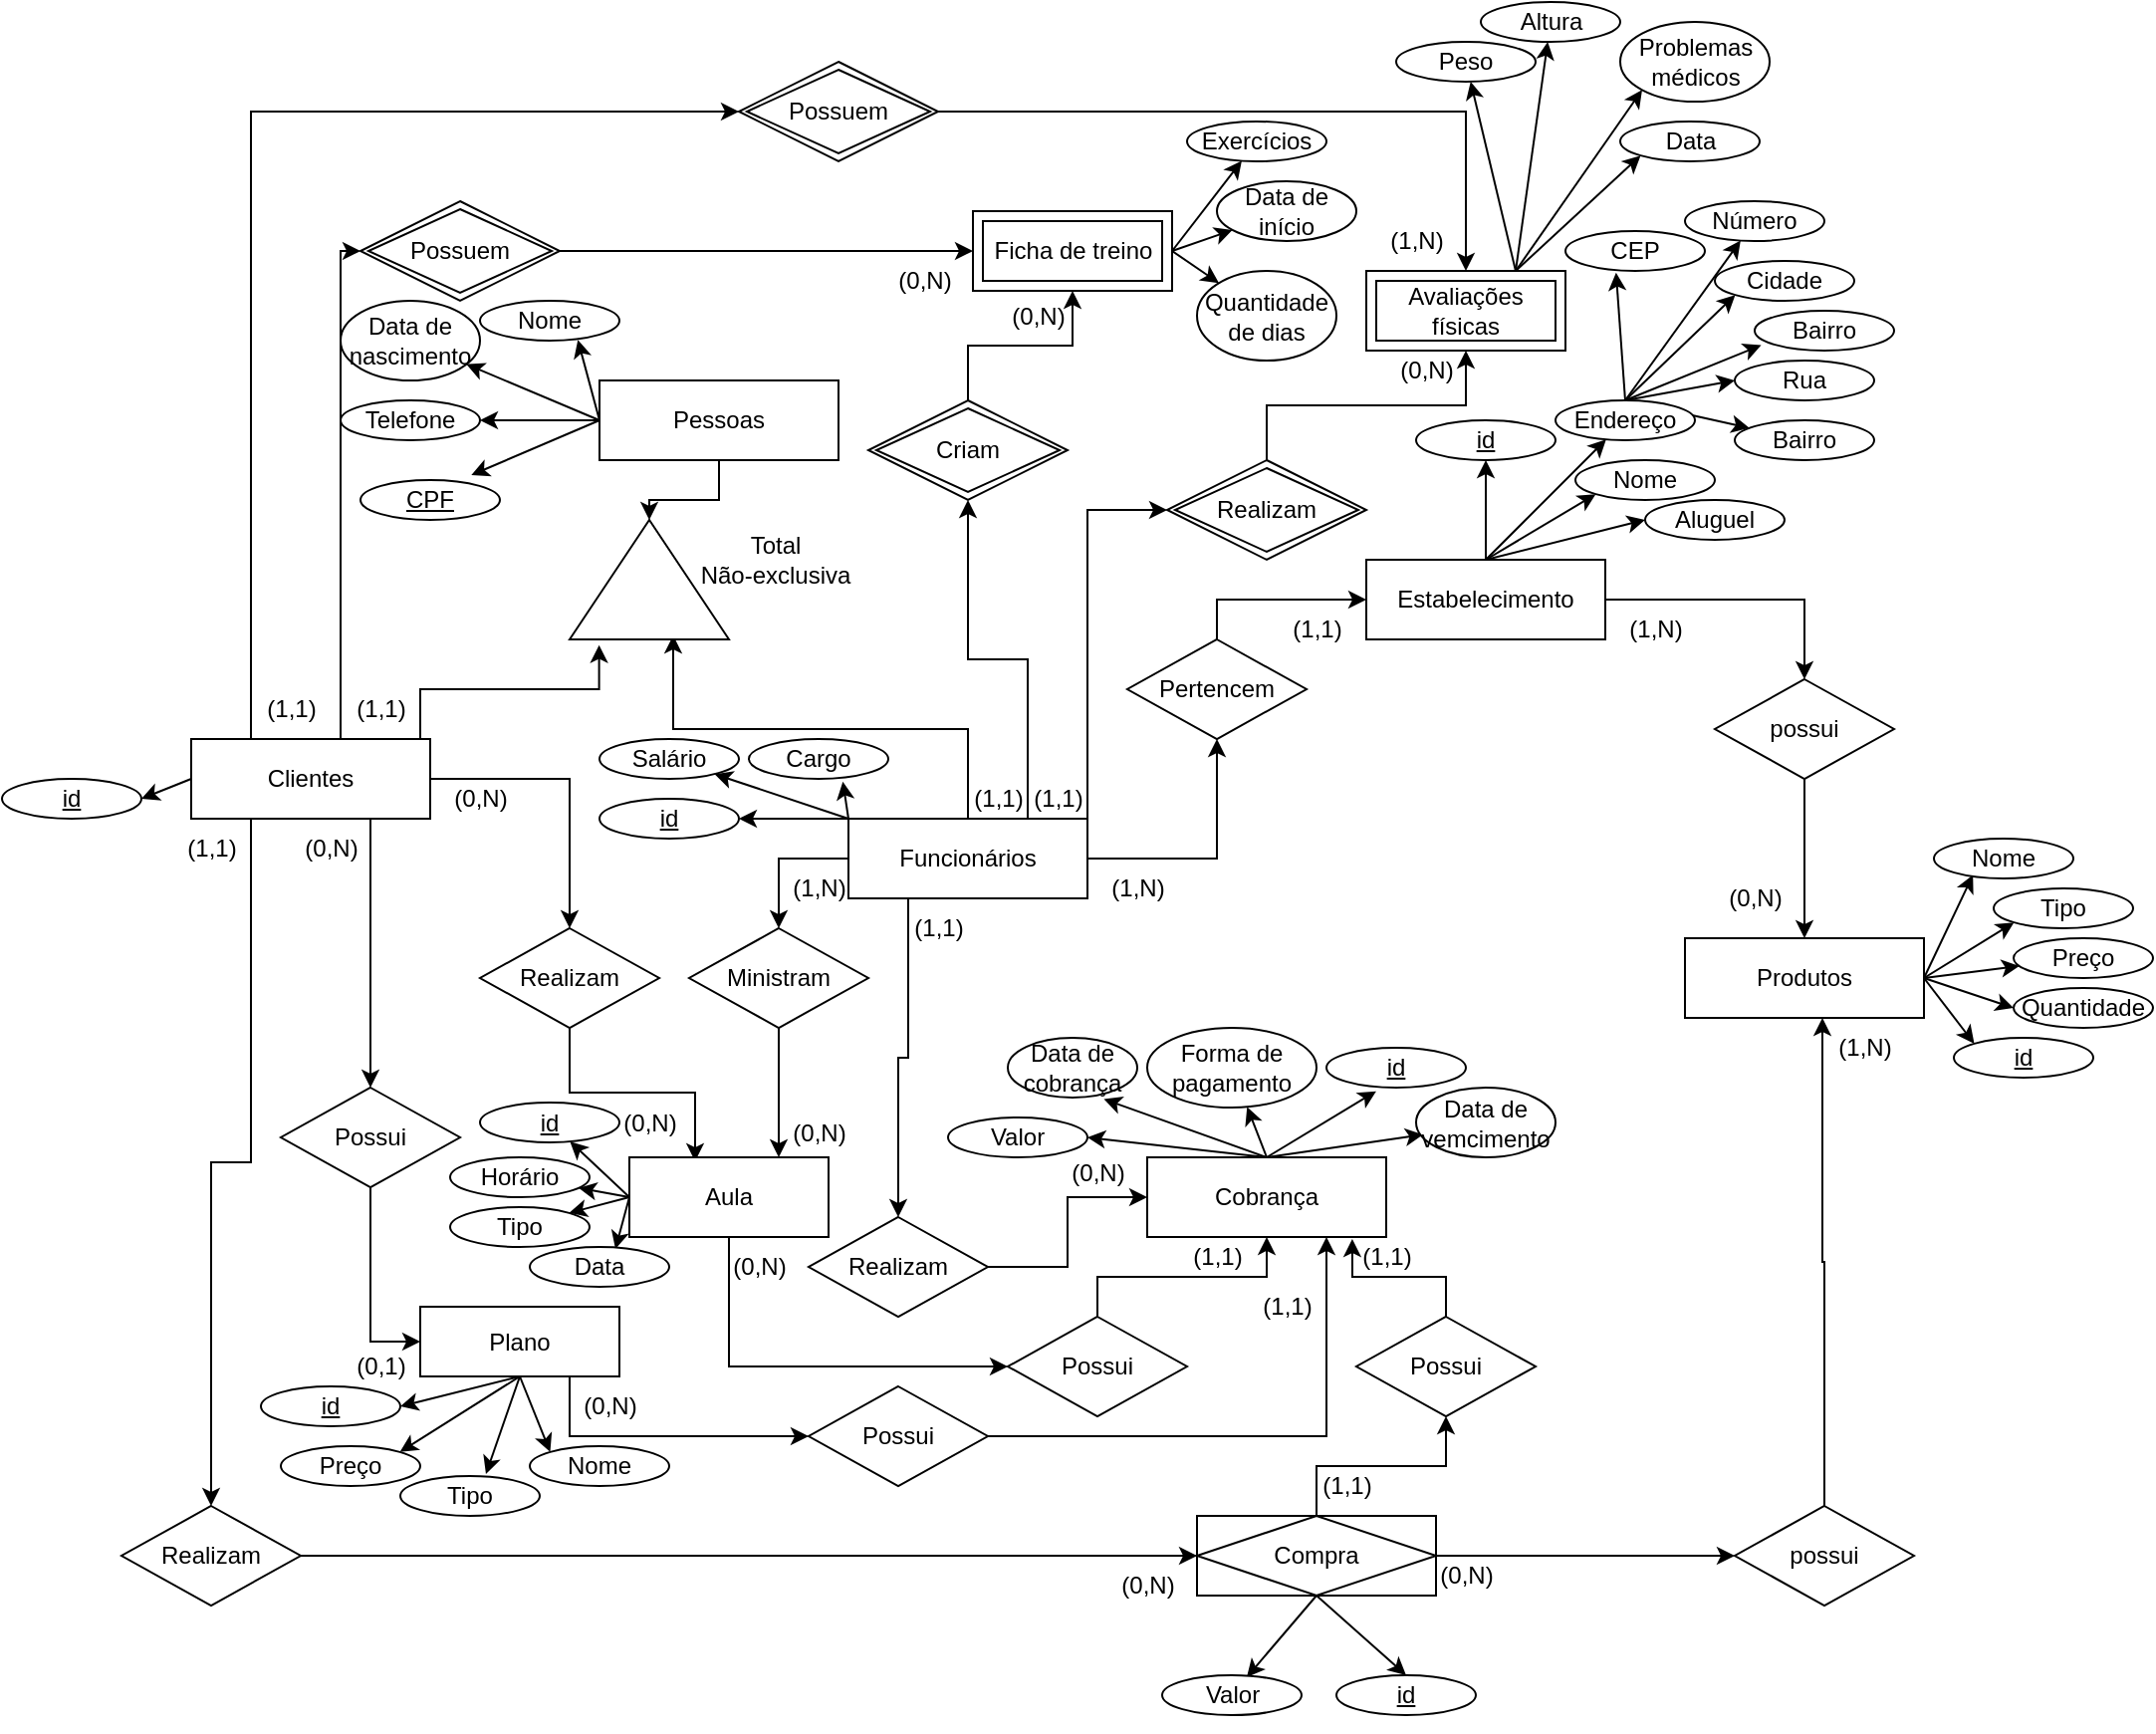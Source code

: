 <mxfile version="21.6.8" type="device">
  <diagram name="Page-1" id="YAyYdstKW9pUA_TDdh0R">
    <mxGraphModel dx="2322" dy="1277" grid="1" gridSize="10" guides="1" tooltips="1" connect="1" arrows="1" fold="1" page="1" pageScale="1" pageWidth="3300" pageHeight="4681" math="0" shadow="0">
      <root>
        <mxCell id="0" />
        <mxCell id="1" parent="0" />
        <mxCell id="z2wvhOWji4JhOsNK-J1M-72" style="edgeStyle=orthogonalEdgeStyle;rounded=0;orthogonalLoop=1;jettySize=auto;html=1;exitX=0.5;exitY=0;exitDx=0;exitDy=0;entryX=0.033;entryY=0.65;entryDx=0;entryDy=0;entryPerimeter=0;" edge="1" parent="1" source="z2wvhOWji4JhOsNK-J1M-77" target="z2wvhOWji4JhOsNK-J1M-90">
          <mxGeometry relative="1" as="geometry" />
        </mxCell>
        <mxCell id="z2wvhOWji4JhOsNK-J1M-73" style="edgeStyle=orthogonalEdgeStyle;rounded=0;orthogonalLoop=1;jettySize=auto;html=1;exitX=1;exitY=0.5;exitDx=0;exitDy=0;entryX=0.5;entryY=1;entryDx=0;entryDy=0;" edge="1" parent="1" source="z2wvhOWji4JhOsNK-J1M-77" target="z2wvhOWji4JhOsNK-J1M-94">
          <mxGeometry relative="1" as="geometry" />
        </mxCell>
        <mxCell id="z2wvhOWji4JhOsNK-J1M-75" style="edgeStyle=orthogonalEdgeStyle;rounded=0;orthogonalLoop=1;jettySize=auto;html=1;exitX=0.25;exitY=1;exitDx=0;exitDy=0;" edge="1" parent="1" source="z2wvhOWji4JhOsNK-J1M-77" target="z2wvhOWji4JhOsNK-J1M-104">
          <mxGeometry relative="1" as="geometry" />
        </mxCell>
        <mxCell id="z2wvhOWji4JhOsNK-J1M-76" style="edgeStyle=orthogonalEdgeStyle;rounded=0;orthogonalLoop=1;jettySize=auto;html=1;exitX=0;exitY=0.5;exitDx=0;exitDy=0;entryX=0.5;entryY=0;entryDx=0;entryDy=0;" edge="1" parent="1" source="z2wvhOWji4JhOsNK-J1M-77" target="z2wvhOWji4JhOsNK-J1M-98">
          <mxGeometry relative="1" as="geometry" />
        </mxCell>
        <mxCell id="z2wvhOWji4JhOsNK-J1M-141" style="edgeStyle=orthogonalEdgeStyle;rounded=0;orthogonalLoop=1;jettySize=auto;html=1;exitX=1;exitY=0;exitDx=0;exitDy=0;entryX=0;entryY=0.5;entryDx=0;entryDy=0;" edge="1" parent="1" source="z2wvhOWji4JhOsNK-J1M-77" target="z2wvhOWji4JhOsNK-J1M-138">
          <mxGeometry relative="1" as="geometry" />
        </mxCell>
        <mxCell id="z2wvhOWji4JhOsNK-J1M-143" style="edgeStyle=orthogonalEdgeStyle;rounded=0;orthogonalLoop=1;jettySize=auto;html=1;exitX=0.75;exitY=0;exitDx=0;exitDy=0;entryX=0.5;entryY=1;entryDx=0;entryDy=0;" edge="1" parent="1" source="z2wvhOWji4JhOsNK-J1M-77" target="z2wvhOWji4JhOsNK-J1M-139">
          <mxGeometry relative="1" as="geometry" />
        </mxCell>
        <mxCell id="z2wvhOWji4JhOsNK-J1M-208" style="edgeStyle=none;rounded=0;orthogonalLoop=1;jettySize=auto;html=1;exitX=0;exitY=0;exitDx=0;exitDy=0;entryX=0.674;entryY=1.07;entryDx=0;entryDy=0;entryPerimeter=0;" edge="1" parent="1" source="z2wvhOWji4JhOsNK-J1M-77" target="z2wvhOWji4JhOsNK-J1M-196">
          <mxGeometry relative="1" as="geometry" />
        </mxCell>
        <mxCell id="z2wvhOWji4JhOsNK-J1M-209" style="edgeStyle=none;rounded=0;orthogonalLoop=1;jettySize=auto;html=1;exitX=0;exitY=0;exitDx=0;exitDy=0;" edge="1" parent="1" source="z2wvhOWji4JhOsNK-J1M-77" target="z2wvhOWji4JhOsNK-J1M-154">
          <mxGeometry relative="1" as="geometry" />
        </mxCell>
        <mxCell id="z2wvhOWji4JhOsNK-J1M-210" style="edgeStyle=none;rounded=0;orthogonalLoop=1;jettySize=auto;html=1;exitX=0;exitY=0;exitDx=0;exitDy=0;entryX=1;entryY=0.5;entryDx=0;entryDy=0;" edge="1" parent="1" source="z2wvhOWji4JhOsNK-J1M-77" target="z2wvhOWji4JhOsNK-J1M-160">
          <mxGeometry relative="1" as="geometry" />
        </mxCell>
        <mxCell id="z2wvhOWji4JhOsNK-J1M-77" value="Funcionários" style="whiteSpace=wrap;html=1;align=center;" vertex="1" parent="1">
          <mxGeometry x="1615" y="1130" width="120" height="40" as="geometry" />
        </mxCell>
        <mxCell id="z2wvhOWji4JhOsNK-J1M-78" style="edgeStyle=orthogonalEdgeStyle;rounded=0;orthogonalLoop=1;jettySize=auto;html=1;exitX=1;exitY=0.5;exitDx=0;exitDy=0;entryX=0.5;entryY=0;entryDx=0;entryDy=0;" edge="1" parent="1" source="z2wvhOWji4JhOsNK-J1M-79" target="z2wvhOWji4JhOsNK-J1M-92">
          <mxGeometry relative="1" as="geometry" />
        </mxCell>
        <mxCell id="z2wvhOWji4JhOsNK-J1M-238" style="edgeStyle=none;rounded=0;orthogonalLoop=1;jettySize=auto;html=1;exitX=0.5;exitY=0;exitDx=0;exitDy=0;" edge="1" parent="1" source="z2wvhOWji4JhOsNK-J1M-79" target="z2wvhOWji4JhOsNK-J1M-220">
          <mxGeometry relative="1" as="geometry" />
        </mxCell>
        <mxCell id="z2wvhOWji4JhOsNK-J1M-239" style="edgeStyle=none;rounded=0;orthogonalLoop=1;jettySize=auto;html=1;exitX=0.5;exitY=0;exitDx=0;exitDy=0;entryX=0.5;entryY=1;entryDx=0;entryDy=0;" edge="1" parent="1" source="z2wvhOWji4JhOsNK-J1M-79" target="z2wvhOWji4JhOsNK-J1M-204">
          <mxGeometry relative="1" as="geometry" />
        </mxCell>
        <mxCell id="z2wvhOWji4JhOsNK-J1M-240" style="edgeStyle=none;rounded=0;orthogonalLoop=1;jettySize=auto;html=1;exitX=0.5;exitY=0;exitDx=0;exitDy=0;entryX=0;entryY=1;entryDx=0;entryDy=0;" edge="1" parent="1" source="z2wvhOWji4JhOsNK-J1M-79" target="z2wvhOWji4JhOsNK-J1M-221">
          <mxGeometry relative="1" as="geometry" />
        </mxCell>
        <mxCell id="z2wvhOWji4JhOsNK-J1M-253" style="edgeStyle=none;rounded=0;orthogonalLoop=1;jettySize=auto;html=1;exitX=0.5;exitY=0;exitDx=0;exitDy=0;entryX=0;entryY=0.5;entryDx=0;entryDy=0;" edge="1" parent="1" source="z2wvhOWji4JhOsNK-J1M-79" target="z2wvhOWji4JhOsNK-J1M-248">
          <mxGeometry relative="1" as="geometry" />
        </mxCell>
        <mxCell id="z2wvhOWji4JhOsNK-J1M-79" value="Estabelecimento" style="whiteSpace=wrap;html=1;align=center;" vertex="1" parent="1">
          <mxGeometry x="1875" y="1000" width="120" height="40" as="geometry" />
        </mxCell>
        <mxCell id="z2wvhOWji4JhOsNK-J1M-273" style="edgeStyle=none;rounded=0;orthogonalLoop=1;jettySize=auto;html=1;exitX=1;exitY=0.5;exitDx=0;exitDy=0;entryX=0.28;entryY=0.91;entryDx=0;entryDy=0;entryPerimeter=0;" edge="1" parent="1" source="z2wvhOWji4JhOsNK-J1M-82" target="z2wvhOWji4JhOsNK-J1M-265">
          <mxGeometry relative="1" as="geometry" />
        </mxCell>
        <mxCell id="z2wvhOWji4JhOsNK-J1M-274" style="edgeStyle=none;rounded=0;orthogonalLoop=1;jettySize=auto;html=1;exitX=1;exitY=0.5;exitDx=0;exitDy=0;entryX=0;entryY=1;entryDx=0;entryDy=0;" edge="1" parent="1" source="z2wvhOWji4JhOsNK-J1M-82" target="z2wvhOWji4JhOsNK-J1M-266">
          <mxGeometry relative="1" as="geometry" />
        </mxCell>
        <mxCell id="z2wvhOWji4JhOsNK-J1M-275" style="edgeStyle=none;rounded=0;orthogonalLoop=1;jettySize=auto;html=1;exitX=1;exitY=0.5;exitDx=0;exitDy=0;" edge="1" parent="1" source="z2wvhOWji4JhOsNK-J1M-82" target="z2wvhOWji4JhOsNK-J1M-267">
          <mxGeometry relative="1" as="geometry" />
        </mxCell>
        <mxCell id="z2wvhOWji4JhOsNK-J1M-276" style="edgeStyle=none;rounded=0;orthogonalLoop=1;jettySize=auto;html=1;exitX=1;exitY=0.5;exitDx=0;exitDy=0;entryX=0;entryY=0.5;entryDx=0;entryDy=0;" edge="1" parent="1" source="z2wvhOWji4JhOsNK-J1M-82" target="z2wvhOWji4JhOsNK-J1M-268">
          <mxGeometry relative="1" as="geometry" />
        </mxCell>
        <mxCell id="z2wvhOWji4JhOsNK-J1M-277" style="edgeStyle=none;rounded=0;orthogonalLoop=1;jettySize=auto;html=1;exitX=1;exitY=0.5;exitDx=0;exitDy=0;entryX=0;entryY=0;entryDx=0;entryDy=0;" edge="1" parent="1" source="z2wvhOWji4JhOsNK-J1M-82" target="z2wvhOWji4JhOsNK-J1M-231">
          <mxGeometry relative="1" as="geometry" />
        </mxCell>
        <mxCell id="z2wvhOWji4JhOsNK-J1M-82" value="Produtos" style="whiteSpace=wrap;html=1;align=center;" vertex="1" parent="1">
          <mxGeometry x="2035" y="1190" width="120" height="40" as="geometry" />
        </mxCell>
        <mxCell id="z2wvhOWji4JhOsNK-J1M-84" style="edgeStyle=orthogonalEdgeStyle;rounded=0;orthogonalLoop=1;jettySize=auto;html=1;exitX=1;exitY=0.5;exitDx=0;exitDy=0;entryX=0.5;entryY=0;entryDx=0;entryDy=0;" edge="1" parent="1" source="z2wvhOWji4JhOsNK-J1M-85" target="z2wvhOWji4JhOsNK-J1M-102">
          <mxGeometry relative="1" as="geometry" />
        </mxCell>
        <mxCell id="z2wvhOWji4JhOsNK-J1M-205" style="edgeStyle=none;rounded=0;orthogonalLoop=1;jettySize=auto;html=1;exitX=0;exitY=0.5;exitDx=0;exitDy=0;entryX=1;entryY=0.5;entryDx=0;entryDy=0;" edge="1" parent="1" source="z2wvhOWji4JhOsNK-J1M-85" target="z2wvhOWji4JhOsNK-J1M-202">
          <mxGeometry relative="1" as="geometry" />
        </mxCell>
        <mxCell id="z2wvhOWji4JhOsNK-J1M-302" style="edgeStyle=orthogonalEdgeStyle;rounded=0;orthogonalLoop=1;jettySize=auto;html=1;exitX=0.75;exitY=1;exitDx=0;exitDy=0;entryX=0.5;entryY=0;entryDx=0;entryDy=0;" edge="1" parent="1" source="z2wvhOWji4JhOsNK-J1M-85" target="z2wvhOWji4JhOsNK-J1M-299">
          <mxGeometry relative="1" as="geometry" />
        </mxCell>
        <mxCell id="z2wvhOWji4JhOsNK-J1M-336" style="edgeStyle=orthogonalEdgeStyle;rounded=0;orthogonalLoop=1;jettySize=auto;html=1;exitX=0.25;exitY=1;exitDx=0;exitDy=0;entryX=0.5;entryY=0;entryDx=0;entryDy=0;" edge="1" parent="1" source="z2wvhOWji4JhOsNK-J1M-85" target="z2wvhOWji4JhOsNK-J1M-334">
          <mxGeometry relative="1" as="geometry" />
        </mxCell>
        <mxCell id="z2wvhOWji4JhOsNK-J1M-365" style="edgeStyle=orthogonalEdgeStyle;rounded=0;orthogonalLoop=1;jettySize=auto;html=1;exitX=0.25;exitY=0;exitDx=0;exitDy=0;entryX=0;entryY=0.5;entryDx=0;entryDy=0;" edge="1" parent="1" source="z2wvhOWji4JhOsNK-J1M-85" target="z2wvhOWji4JhOsNK-J1M-132">
          <mxGeometry relative="1" as="geometry" />
        </mxCell>
        <mxCell id="z2wvhOWji4JhOsNK-J1M-367" style="edgeStyle=orthogonalEdgeStyle;rounded=0;orthogonalLoop=1;jettySize=auto;html=1;exitX=0.75;exitY=0;exitDx=0;exitDy=0;entryX=-0.047;entryY=0.185;entryDx=0;entryDy=0;entryPerimeter=0;" edge="1" parent="1" source="z2wvhOWji4JhOsNK-J1M-85" target="z2wvhOWji4JhOsNK-J1M-90">
          <mxGeometry relative="1" as="geometry">
            <Array as="points">
              <mxPoint x="1400" y="1090" />
              <mxPoint x="1400" y="1065" />
              <mxPoint x="1490" y="1065" />
            </Array>
          </mxGeometry>
        </mxCell>
        <mxCell id="z2wvhOWji4JhOsNK-J1M-368" style="edgeStyle=orthogonalEdgeStyle;rounded=0;orthogonalLoop=1;jettySize=auto;html=1;exitX=0.5;exitY=0;exitDx=0;exitDy=0;entryX=0;entryY=0.5;entryDx=0;entryDy=0;" edge="1" parent="1" source="z2wvhOWji4JhOsNK-J1M-85" target="z2wvhOWji4JhOsNK-J1M-135">
          <mxGeometry relative="1" as="geometry">
            <Array as="points">
              <mxPoint x="1360" y="1090" />
              <mxPoint x="1360" y="845" />
            </Array>
          </mxGeometry>
        </mxCell>
        <mxCell id="z2wvhOWji4JhOsNK-J1M-85" value="Clientes" style="whiteSpace=wrap;html=1;align=center;" vertex="1" parent="1">
          <mxGeometry x="1285" y="1090" width="120" height="40" as="geometry" />
        </mxCell>
        <mxCell id="z2wvhOWji4JhOsNK-J1M-86" style="edgeStyle=orthogonalEdgeStyle;rounded=0;orthogonalLoop=1;jettySize=auto;html=1;exitX=0.5;exitY=1;exitDx=0;exitDy=0;entryX=1;entryY=0.5;entryDx=0;entryDy=0;" edge="1" parent="1" source="z2wvhOWji4JhOsNK-J1M-87" target="z2wvhOWji4JhOsNK-J1M-90">
          <mxGeometry relative="1" as="geometry" />
        </mxCell>
        <mxCell id="z2wvhOWji4JhOsNK-J1M-191" style="edgeStyle=none;rounded=0;orthogonalLoop=1;jettySize=auto;html=1;exitX=0;exitY=0.5;exitDx=0;exitDy=0;entryX=0.702;entryY=0.983;entryDx=0;entryDy=0;entryPerimeter=0;" edge="1" parent="1" source="z2wvhOWji4JhOsNK-J1M-87" target="z2wvhOWji4JhOsNK-J1M-157">
          <mxGeometry relative="1" as="geometry" />
        </mxCell>
        <mxCell id="z2wvhOWji4JhOsNK-J1M-192" style="edgeStyle=none;rounded=0;orthogonalLoop=1;jettySize=auto;html=1;exitX=0;exitY=0.5;exitDx=0;exitDy=0;" edge="1" parent="1" source="z2wvhOWji4JhOsNK-J1M-87" target="z2wvhOWji4JhOsNK-J1M-156">
          <mxGeometry relative="1" as="geometry" />
        </mxCell>
        <mxCell id="z2wvhOWji4JhOsNK-J1M-193" style="edgeStyle=none;rounded=0;orthogonalLoop=1;jettySize=auto;html=1;exitX=0;exitY=0.5;exitDx=0;exitDy=0;entryX=1;entryY=0.5;entryDx=0;entryDy=0;" edge="1" parent="1" source="z2wvhOWji4JhOsNK-J1M-87" target="z2wvhOWji4JhOsNK-J1M-155">
          <mxGeometry relative="1" as="geometry" />
        </mxCell>
        <mxCell id="z2wvhOWji4JhOsNK-J1M-195" style="edgeStyle=none;rounded=0;orthogonalLoop=1;jettySize=auto;html=1;exitX=0;exitY=0.5;exitDx=0;exitDy=0;entryX=0.795;entryY=-0.126;entryDx=0;entryDy=0;entryPerimeter=0;" edge="1" parent="1" source="z2wvhOWji4JhOsNK-J1M-87" target="z2wvhOWji4JhOsNK-J1M-158">
          <mxGeometry relative="1" as="geometry" />
        </mxCell>
        <mxCell id="z2wvhOWji4JhOsNK-J1M-87" value="Pessoas&lt;br&gt;" style="whiteSpace=wrap;html=1;align=center;" vertex="1" parent="1">
          <mxGeometry x="1490" y="910" width="120" height="40" as="geometry" />
        </mxCell>
        <mxCell id="z2wvhOWji4JhOsNK-J1M-215" style="edgeStyle=none;rounded=0;orthogonalLoop=1;jettySize=auto;html=1;exitX=0.5;exitY=0;exitDx=0;exitDy=0;" edge="1" parent="1" source="z2wvhOWji4JhOsNK-J1M-88" target="z2wvhOWji4JhOsNK-J1M-211">
          <mxGeometry relative="1" as="geometry" />
        </mxCell>
        <mxCell id="z2wvhOWji4JhOsNK-J1M-216" style="edgeStyle=none;rounded=0;orthogonalLoop=1;jettySize=auto;html=1;exitX=0.5;exitY=0;exitDx=0;exitDy=0;entryX=0.357;entryY=1.091;entryDx=0;entryDy=0;entryPerimeter=0;" edge="1" parent="1" source="z2wvhOWji4JhOsNK-J1M-88" target="z2wvhOWji4JhOsNK-J1M-203">
          <mxGeometry relative="1" as="geometry" />
        </mxCell>
        <mxCell id="z2wvhOWji4JhOsNK-J1M-217" style="edgeStyle=none;rounded=0;orthogonalLoop=1;jettySize=auto;html=1;exitX=0.5;exitY=0;exitDx=0;exitDy=0;entryX=0.742;entryY=1.026;entryDx=0;entryDy=0;entryPerimeter=0;" edge="1" parent="1" source="z2wvhOWji4JhOsNK-J1M-88" target="z2wvhOWji4JhOsNK-J1M-212">
          <mxGeometry relative="1" as="geometry" />
        </mxCell>
        <mxCell id="z2wvhOWji4JhOsNK-J1M-218" style="edgeStyle=none;rounded=0;orthogonalLoop=1;jettySize=auto;html=1;exitX=0.5;exitY=0;exitDx=0;exitDy=0;entryX=1;entryY=0.5;entryDx=0;entryDy=0;" edge="1" parent="1" source="z2wvhOWji4JhOsNK-J1M-88" target="z2wvhOWji4JhOsNK-J1M-213">
          <mxGeometry relative="1" as="geometry" />
        </mxCell>
        <mxCell id="z2wvhOWji4JhOsNK-J1M-264" style="edgeStyle=none;rounded=0;orthogonalLoop=1;jettySize=auto;html=1;exitX=0.5;exitY=0;exitDx=0;exitDy=0;entryX=0.051;entryY=0.674;entryDx=0;entryDy=0;entryPerimeter=0;" edge="1" parent="1" source="z2wvhOWji4JhOsNK-J1M-88" target="z2wvhOWji4JhOsNK-J1M-254">
          <mxGeometry relative="1" as="geometry" />
        </mxCell>
        <mxCell id="z2wvhOWji4JhOsNK-J1M-88" value="Cobrança" style="whiteSpace=wrap;html=1;align=center;" vertex="1" parent="1">
          <mxGeometry x="1765" y="1300" width="120" height="40" as="geometry" />
        </mxCell>
        <mxCell id="z2wvhOWji4JhOsNK-J1M-90" value="" style="triangle;whiteSpace=wrap;html=1;direction=north;" vertex="1" parent="1">
          <mxGeometry x="1475" y="980" width="80" height="60" as="geometry" />
        </mxCell>
        <mxCell id="z2wvhOWji4JhOsNK-J1M-91" style="edgeStyle=orthogonalEdgeStyle;rounded=0;orthogonalLoop=1;jettySize=auto;html=1;exitX=0.5;exitY=1;exitDx=0;exitDy=0;" edge="1" parent="1" source="z2wvhOWji4JhOsNK-J1M-92" target="z2wvhOWji4JhOsNK-J1M-82">
          <mxGeometry relative="1" as="geometry" />
        </mxCell>
        <mxCell id="z2wvhOWji4JhOsNK-J1M-92" value="possui" style="shape=rhombus;perimeter=rhombusPerimeter;whiteSpace=wrap;html=1;align=center;" vertex="1" parent="1">
          <mxGeometry x="2050" y="1060" width="90" height="50" as="geometry" />
        </mxCell>
        <mxCell id="z2wvhOWji4JhOsNK-J1M-93" style="edgeStyle=orthogonalEdgeStyle;rounded=0;orthogonalLoop=1;jettySize=auto;html=1;exitX=0.5;exitY=0;exitDx=0;exitDy=0;entryX=0;entryY=0.5;entryDx=0;entryDy=0;" edge="1" parent="1" source="z2wvhOWji4JhOsNK-J1M-94" target="z2wvhOWji4JhOsNK-J1M-79">
          <mxGeometry relative="1" as="geometry" />
        </mxCell>
        <mxCell id="z2wvhOWji4JhOsNK-J1M-94" value="Pertencem" style="shape=rhombus;perimeter=rhombusPerimeter;whiteSpace=wrap;html=1;align=center;" vertex="1" parent="1">
          <mxGeometry x="1755" y="1040" width="90" height="50" as="geometry" />
        </mxCell>
        <mxCell id="z2wvhOWji4JhOsNK-J1M-309" style="edgeStyle=orthogonalEdgeStyle;rounded=0;orthogonalLoop=1;jettySize=auto;html=1;exitX=0.5;exitY=1;exitDx=0;exitDy=0;entryX=0.75;entryY=0;entryDx=0;entryDy=0;" edge="1" parent="1" source="z2wvhOWji4JhOsNK-J1M-98" target="z2wvhOWji4JhOsNK-J1M-306">
          <mxGeometry relative="1" as="geometry" />
        </mxCell>
        <mxCell id="z2wvhOWji4JhOsNK-J1M-98" value="Ministram" style="shape=rhombus;perimeter=rhombusPerimeter;whiteSpace=wrap;html=1;align=center;" vertex="1" parent="1">
          <mxGeometry x="1535" y="1185" width="90" height="50" as="geometry" />
        </mxCell>
        <mxCell id="z2wvhOWji4JhOsNK-J1M-99" style="edgeStyle=orthogonalEdgeStyle;rounded=0;orthogonalLoop=1;jettySize=auto;html=1;exitX=0.5;exitY=0;exitDx=0;exitDy=0;entryX=0.5;entryY=1;entryDx=0;entryDy=0;" edge="1" parent="1" source="z2wvhOWji4JhOsNK-J1M-100" target="z2wvhOWji4JhOsNK-J1M-88">
          <mxGeometry relative="1" as="geometry" />
        </mxCell>
        <mxCell id="z2wvhOWji4JhOsNK-J1M-100" value="Possui" style="shape=rhombus;perimeter=rhombusPerimeter;whiteSpace=wrap;html=1;align=center;" vertex="1" parent="1">
          <mxGeometry x="1695" y="1380" width="90" height="50" as="geometry" />
        </mxCell>
        <mxCell id="z2wvhOWji4JhOsNK-J1M-308" style="edgeStyle=orthogonalEdgeStyle;rounded=0;orthogonalLoop=1;jettySize=auto;html=1;exitX=0.5;exitY=1;exitDx=0;exitDy=0;entryX=0.33;entryY=0.05;entryDx=0;entryDy=0;entryPerimeter=0;" edge="1" parent="1" source="z2wvhOWji4JhOsNK-J1M-102" target="z2wvhOWji4JhOsNK-J1M-306">
          <mxGeometry relative="1" as="geometry" />
        </mxCell>
        <mxCell id="z2wvhOWji4JhOsNK-J1M-102" value="Realizam" style="shape=rhombus;perimeter=rhombusPerimeter;whiteSpace=wrap;html=1;align=center;" vertex="1" parent="1">
          <mxGeometry x="1430" y="1185" width="90" height="50" as="geometry" />
        </mxCell>
        <mxCell id="z2wvhOWji4JhOsNK-J1M-103" style="edgeStyle=orthogonalEdgeStyle;rounded=0;orthogonalLoop=1;jettySize=auto;html=1;exitX=1;exitY=0.5;exitDx=0;exitDy=0;entryX=0;entryY=0.5;entryDx=0;entryDy=0;" edge="1" parent="1" source="z2wvhOWji4JhOsNK-J1M-104" target="z2wvhOWji4JhOsNK-J1M-88">
          <mxGeometry relative="1" as="geometry" />
        </mxCell>
        <mxCell id="z2wvhOWji4JhOsNK-J1M-104" value="Realizam" style="shape=rhombus;perimeter=rhombusPerimeter;whiteSpace=wrap;html=1;align=center;" vertex="1" parent="1">
          <mxGeometry x="1595" y="1330" width="90" height="50" as="geometry" />
        </mxCell>
        <mxCell id="z2wvhOWji4JhOsNK-J1M-149" style="edgeStyle=orthogonalEdgeStyle;rounded=0;orthogonalLoop=1;jettySize=auto;html=1;exitX=1;exitY=0.5;exitDx=0;exitDy=0;entryX=0.5;entryY=0;entryDx=0;entryDy=0;" edge="1" parent="1" source="z2wvhOWji4JhOsNK-J1M-132" target="z2wvhOWji4JhOsNK-J1M-147">
          <mxGeometry relative="1" as="geometry" />
        </mxCell>
        <mxCell id="z2wvhOWji4JhOsNK-J1M-132" value="Possuem" style="shape=rhombus;double=1;perimeter=rhombusPerimeter;whiteSpace=wrap;html=1;align=center;" vertex="1" parent="1">
          <mxGeometry x="1560" y="750" width="100" height="50" as="geometry" />
        </mxCell>
        <mxCell id="z2wvhOWji4JhOsNK-J1M-150" style="edgeStyle=orthogonalEdgeStyle;rounded=0;orthogonalLoop=1;jettySize=auto;html=1;exitX=1;exitY=0.5;exitDx=0;exitDy=0;entryX=0;entryY=0.5;entryDx=0;entryDy=0;" edge="1" parent="1" source="z2wvhOWji4JhOsNK-J1M-135" target="z2wvhOWji4JhOsNK-J1M-146">
          <mxGeometry relative="1" as="geometry" />
        </mxCell>
        <mxCell id="z2wvhOWji4JhOsNK-J1M-135" value="Possuem" style="shape=rhombus;double=1;perimeter=rhombusPerimeter;whiteSpace=wrap;html=1;align=center;" vertex="1" parent="1">
          <mxGeometry x="1370" y="820" width="100" height="50" as="geometry" />
        </mxCell>
        <mxCell id="z2wvhOWji4JhOsNK-J1M-152" style="edgeStyle=orthogonalEdgeStyle;rounded=0;orthogonalLoop=1;jettySize=auto;html=1;exitX=0.5;exitY=0;exitDx=0;exitDy=0;entryX=0.5;entryY=1;entryDx=0;entryDy=0;" edge="1" parent="1" source="z2wvhOWji4JhOsNK-J1M-138" target="z2wvhOWji4JhOsNK-J1M-147">
          <mxGeometry relative="1" as="geometry" />
        </mxCell>
        <mxCell id="z2wvhOWji4JhOsNK-J1M-138" value="Realizam" style="shape=rhombus;double=1;perimeter=rhombusPerimeter;whiteSpace=wrap;html=1;align=center;" vertex="1" parent="1">
          <mxGeometry x="1775" y="950" width="100" height="50" as="geometry" />
        </mxCell>
        <mxCell id="z2wvhOWji4JhOsNK-J1M-151" style="edgeStyle=orthogonalEdgeStyle;rounded=0;orthogonalLoop=1;jettySize=auto;html=1;exitX=0.5;exitY=0;exitDx=0;exitDy=0;entryX=0.5;entryY=1;entryDx=0;entryDy=0;" edge="1" parent="1" source="z2wvhOWji4JhOsNK-J1M-139" target="z2wvhOWji4JhOsNK-J1M-146">
          <mxGeometry relative="1" as="geometry" />
        </mxCell>
        <mxCell id="z2wvhOWji4JhOsNK-J1M-139" value="Criam" style="shape=rhombus;double=1;perimeter=rhombusPerimeter;whiteSpace=wrap;html=1;align=center;" vertex="1" parent="1">
          <mxGeometry x="1625" y="920" width="100" height="50" as="geometry" />
        </mxCell>
        <mxCell id="z2wvhOWji4JhOsNK-J1M-226" style="edgeStyle=none;rounded=0;orthogonalLoop=1;jettySize=auto;html=1;exitX=1;exitY=0.5;exitDx=0;exitDy=0;" edge="1" parent="1" source="z2wvhOWji4JhOsNK-J1M-146" target="z2wvhOWji4JhOsNK-J1M-223">
          <mxGeometry relative="1" as="geometry" />
        </mxCell>
        <mxCell id="z2wvhOWji4JhOsNK-J1M-227" style="edgeStyle=none;rounded=0;orthogonalLoop=1;jettySize=auto;html=1;exitX=1;exitY=0.5;exitDx=0;exitDy=0;" edge="1" parent="1" source="z2wvhOWji4JhOsNK-J1M-146" target="z2wvhOWji4JhOsNK-J1M-224">
          <mxGeometry relative="1" as="geometry" />
        </mxCell>
        <mxCell id="z2wvhOWji4JhOsNK-J1M-228" style="edgeStyle=none;rounded=0;orthogonalLoop=1;jettySize=auto;html=1;exitX=1;exitY=0.5;exitDx=0;exitDy=0;" edge="1" parent="1" source="z2wvhOWji4JhOsNK-J1M-146" target="z2wvhOWji4JhOsNK-J1M-222">
          <mxGeometry relative="1" as="geometry" />
        </mxCell>
        <mxCell id="z2wvhOWji4JhOsNK-J1M-146" value="Ficha de treino" style="shape=ext;margin=3;double=1;whiteSpace=wrap;html=1;align=center;" vertex="1" parent="1">
          <mxGeometry x="1677.5" y="825" width="100" height="40" as="geometry" />
        </mxCell>
        <mxCell id="z2wvhOWji4JhOsNK-J1M-259" style="edgeStyle=none;rounded=0;orthogonalLoop=1;jettySize=auto;html=1;exitX=0.75;exitY=0;exitDx=0;exitDy=0;entryX=0;entryY=1;entryDx=0;entryDy=0;" edge="1" parent="1" source="z2wvhOWji4JhOsNK-J1M-147" target="z2wvhOWji4JhOsNK-J1M-255">
          <mxGeometry relative="1" as="geometry" />
        </mxCell>
        <mxCell id="z2wvhOWji4JhOsNK-J1M-260" style="edgeStyle=none;rounded=0;orthogonalLoop=1;jettySize=auto;html=1;exitX=0.75;exitY=0;exitDx=0;exitDy=0;entryX=0;entryY=1;entryDx=0;entryDy=0;" edge="1" parent="1" source="z2wvhOWji4JhOsNK-J1M-147" target="z2wvhOWji4JhOsNK-J1M-256">
          <mxGeometry relative="1" as="geometry" />
        </mxCell>
        <mxCell id="z2wvhOWji4JhOsNK-J1M-261" style="edgeStyle=none;rounded=0;orthogonalLoop=1;jettySize=auto;html=1;exitX=0.75;exitY=0;exitDx=0;exitDy=0;" edge="1" parent="1" source="z2wvhOWji4JhOsNK-J1M-147" target="z2wvhOWji4JhOsNK-J1M-258">
          <mxGeometry relative="1" as="geometry" />
        </mxCell>
        <mxCell id="z2wvhOWji4JhOsNK-J1M-262" style="edgeStyle=none;rounded=0;orthogonalLoop=1;jettySize=auto;html=1;exitX=0.75;exitY=0;exitDx=0;exitDy=0;" edge="1" parent="1" source="z2wvhOWji4JhOsNK-J1M-147" target="z2wvhOWji4JhOsNK-J1M-257">
          <mxGeometry relative="1" as="geometry" />
        </mxCell>
        <mxCell id="z2wvhOWji4JhOsNK-J1M-147" value="Avaliações físicas" style="shape=ext;margin=3;double=1;whiteSpace=wrap;html=1;align=center;" vertex="1" parent="1">
          <mxGeometry x="1875" y="855" width="100" height="40" as="geometry" />
        </mxCell>
        <mxCell id="z2wvhOWji4JhOsNK-J1M-154" value="Salário" style="ellipse;whiteSpace=wrap;html=1;align=center;" vertex="1" parent="1">
          <mxGeometry x="1490" y="1090" width="70" height="20" as="geometry" />
        </mxCell>
        <mxCell id="z2wvhOWji4JhOsNK-J1M-155" value="Telefone" style="ellipse;whiteSpace=wrap;html=1;align=center;" vertex="1" parent="1">
          <mxGeometry x="1360" y="920" width="70" height="20" as="geometry" />
        </mxCell>
        <mxCell id="z2wvhOWji4JhOsNK-J1M-156" value="Data de nascimento" style="ellipse;whiteSpace=wrap;html=1;align=center;" vertex="1" parent="1">
          <mxGeometry x="1360" y="870" width="70" height="40" as="geometry" />
        </mxCell>
        <mxCell id="z2wvhOWji4JhOsNK-J1M-157" value="Nome" style="ellipse;whiteSpace=wrap;html=1;align=center;" vertex="1" parent="1">
          <mxGeometry x="1430" y="870" width="70" height="20" as="geometry" />
        </mxCell>
        <mxCell id="z2wvhOWji4JhOsNK-J1M-158" value="CPF&lt;br&gt;" style="ellipse;whiteSpace=wrap;html=1;align=center;fontStyle=4;" vertex="1" parent="1">
          <mxGeometry x="1370" y="960" width="70" height="20" as="geometry" />
        </mxCell>
        <mxCell id="z2wvhOWji4JhOsNK-J1M-160" value="id" style="ellipse;whiteSpace=wrap;html=1;align=center;fontStyle=4;" vertex="1" parent="1">
          <mxGeometry x="1490" y="1120" width="70" height="20" as="geometry" />
        </mxCell>
        <mxCell id="z2wvhOWji4JhOsNK-J1M-196" value="Cargo" style="ellipse;whiteSpace=wrap;html=1;align=center;" vertex="1" parent="1">
          <mxGeometry x="1565" y="1090" width="70" height="20" as="geometry" />
        </mxCell>
        <mxCell id="z2wvhOWji4JhOsNK-J1M-197" value="Horário" style="ellipse;whiteSpace=wrap;html=1;align=center;" vertex="1" parent="1">
          <mxGeometry x="1415" y="1300" width="70" height="20" as="geometry" />
        </mxCell>
        <mxCell id="z2wvhOWji4JhOsNK-J1M-202" value="id" style="ellipse;whiteSpace=wrap;html=1;align=center;fontStyle=4;" vertex="1" parent="1">
          <mxGeometry x="1190" y="1110" width="70" height="20" as="geometry" />
        </mxCell>
        <mxCell id="z2wvhOWji4JhOsNK-J1M-203" value="id" style="ellipse;whiteSpace=wrap;html=1;align=center;fontStyle=4;" vertex="1" parent="1">
          <mxGeometry x="1855" y="1245" width="70" height="20" as="geometry" />
        </mxCell>
        <mxCell id="z2wvhOWji4JhOsNK-J1M-204" value="id" style="ellipse;whiteSpace=wrap;html=1;align=center;fontStyle=4;" vertex="1" parent="1">
          <mxGeometry x="1900" y="930" width="70" height="20" as="geometry" />
        </mxCell>
        <mxCell id="z2wvhOWji4JhOsNK-J1M-211" value="Forma de pagamento" style="ellipse;whiteSpace=wrap;html=1;align=center;" vertex="1" parent="1">
          <mxGeometry x="1765" y="1235" width="85" height="40" as="geometry" />
        </mxCell>
        <mxCell id="z2wvhOWji4JhOsNK-J1M-212" value="Data de cobrança" style="ellipse;whiteSpace=wrap;html=1;align=center;" vertex="1" parent="1">
          <mxGeometry x="1695" y="1240" width="65" height="30" as="geometry" />
        </mxCell>
        <mxCell id="z2wvhOWji4JhOsNK-J1M-213" value="Valor" style="ellipse;whiteSpace=wrap;html=1;align=center;" vertex="1" parent="1">
          <mxGeometry x="1665" y="1280" width="70" height="20" as="geometry" />
        </mxCell>
        <mxCell id="z2wvhOWji4JhOsNK-J1M-219" value="Rua" style="ellipse;whiteSpace=wrap;html=1;align=center;" vertex="1" parent="1">
          <mxGeometry x="2060" y="900" width="70" height="20" as="geometry" />
        </mxCell>
        <mxCell id="z2wvhOWji4JhOsNK-J1M-241" style="edgeStyle=none;rounded=0;orthogonalLoop=1;jettySize=auto;html=1;exitX=0.5;exitY=0;exitDx=0;exitDy=0;entryX=0.363;entryY=1.043;entryDx=0;entryDy=0;entryPerimeter=0;" edge="1" parent="1" source="z2wvhOWji4JhOsNK-J1M-220" target="z2wvhOWji4JhOsNK-J1M-237">
          <mxGeometry relative="1" as="geometry" />
        </mxCell>
        <mxCell id="z2wvhOWji4JhOsNK-J1M-242" style="edgeStyle=none;rounded=0;orthogonalLoop=1;jettySize=auto;html=1;exitX=0.5;exitY=0;exitDx=0;exitDy=0;" edge="1" parent="1" source="z2wvhOWji4JhOsNK-J1M-220" target="z2wvhOWji4JhOsNK-J1M-236">
          <mxGeometry relative="1" as="geometry" />
        </mxCell>
        <mxCell id="z2wvhOWji4JhOsNK-J1M-243" style="edgeStyle=none;rounded=0;orthogonalLoop=1;jettySize=auto;html=1;exitX=0.5;exitY=0;exitDx=0;exitDy=0;entryX=0;entryY=1;entryDx=0;entryDy=0;" edge="1" parent="1" source="z2wvhOWji4JhOsNK-J1M-220" target="z2wvhOWji4JhOsNK-J1M-235">
          <mxGeometry relative="1" as="geometry" />
        </mxCell>
        <mxCell id="z2wvhOWji4JhOsNK-J1M-244" style="edgeStyle=none;rounded=0;orthogonalLoop=1;jettySize=auto;html=1;exitX=0.5;exitY=0;exitDx=0;exitDy=0;entryX=0.047;entryY=0.864;entryDx=0;entryDy=0;entryPerimeter=0;" edge="1" parent="1" source="z2wvhOWji4JhOsNK-J1M-220" target="z2wvhOWji4JhOsNK-J1M-234">
          <mxGeometry relative="1" as="geometry" />
        </mxCell>
        <mxCell id="z2wvhOWji4JhOsNK-J1M-246" style="edgeStyle=none;rounded=0;orthogonalLoop=1;jettySize=auto;html=1;exitX=0.5;exitY=0;exitDx=0;exitDy=0;entryX=0;entryY=0.5;entryDx=0;entryDy=0;" edge="1" parent="1" source="z2wvhOWji4JhOsNK-J1M-220" target="z2wvhOWji4JhOsNK-J1M-219">
          <mxGeometry relative="1" as="geometry" />
        </mxCell>
        <mxCell id="z2wvhOWji4JhOsNK-J1M-251" style="edgeStyle=none;rounded=0;orthogonalLoop=1;jettySize=auto;html=1;exitX=0.5;exitY=0;exitDx=0;exitDy=0;" edge="1" parent="1" source="z2wvhOWji4JhOsNK-J1M-220" target="z2wvhOWji4JhOsNK-J1M-250">
          <mxGeometry relative="1" as="geometry" />
        </mxCell>
        <mxCell id="z2wvhOWji4JhOsNK-J1M-220" value="Endereço" style="ellipse;whiteSpace=wrap;html=1;align=center;" vertex="1" parent="1">
          <mxGeometry x="1970" y="920" width="70" height="20" as="geometry" />
        </mxCell>
        <mxCell id="z2wvhOWji4JhOsNK-J1M-221" value="Nome" style="ellipse;whiteSpace=wrap;html=1;align=center;" vertex="1" parent="1">
          <mxGeometry x="1980" y="950" width="70" height="20" as="geometry" />
        </mxCell>
        <mxCell id="z2wvhOWji4JhOsNK-J1M-222" value="Quantidade de dias" style="ellipse;whiteSpace=wrap;html=1;align=center;" vertex="1" parent="1">
          <mxGeometry x="1790" y="855" width="70" height="45" as="geometry" />
        </mxCell>
        <mxCell id="z2wvhOWji4JhOsNK-J1M-223" value="Data de início" style="ellipse;whiteSpace=wrap;html=1;align=center;" vertex="1" parent="1">
          <mxGeometry x="1800" y="810" width="70" height="30" as="geometry" />
        </mxCell>
        <mxCell id="z2wvhOWji4JhOsNK-J1M-224" value="Exercícios" style="ellipse;whiteSpace=wrap;html=1;align=center;" vertex="1" parent="1">
          <mxGeometry x="1785" y="780" width="70" height="20" as="geometry" />
        </mxCell>
        <mxCell id="z2wvhOWji4JhOsNK-J1M-229" value="id" style="ellipse;whiteSpace=wrap;html=1;align=center;fontStyle=4;" vertex="1" parent="1">
          <mxGeometry x="1430" y="1272.5" width="70" height="20" as="geometry" />
        </mxCell>
        <mxCell id="z2wvhOWji4JhOsNK-J1M-231" value="id" style="ellipse;whiteSpace=wrap;html=1;align=center;fontStyle=4;" vertex="1" parent="1">
          <mxGeometry x="2170" y="1240" width="70" height="20" as="geometry" />
        </mxCell>
        <mxCell id="z2wvhOWji4JhOsNK-J1M-233" value="id" style="ellipse;whiteSpace=wrap;html=1;align=center;fontStyle=4;" vertex="1" parent="1">
          <mxGeometry x="1320" y="1415" width="70" height="20" as="geometry" />
        </mxCell>
        <mxCell id="z2wvhOWji4JhOsNK-J1M-234" value="Bairro" style="ellipse;whiteSpace=wrap;html=1;align=center;" vertex="1" parent="1">
          <mxGeometry x="2070" y="875" width="70" height="20" as="geometry" />
        </mxCell>
        <mxCell id="z2wvhOWji4JhOsNK-J1M-235" value="Cidade" style="ellipse;whiteSpace=wrap;html=1;align=center;" vertex="1" parent="1">
          <mxGeometry x="2050" y="850" width="70" height="20" as="geometry" />
        </mxCell>
        <mxCell id="z2wvhOWji4JhOsNK-J1M-236" value="Número" style="ellipse;whiteSpace=wrap;html=1;align=center;" vertex="1" parent="1">
          <mxGeometry x="2035" y="820" width="70" height="20" as="geometry" />
        </mxCell>
        <mxCell id="z2wvhOWji4JhOsNK-J1M-237" value="CEP" style="ellipse;whiteSpace=wrap;html=1;align=center;" vertex="1" parent="1">
          <mxGeometry x="1975" y="835" width="70" height="20" as="geometry" />
        </mxCell>
        <mxCell id="z2wvhOWji4JhOsNK-J1M-248" value="Aluguel" style="ellipse;whiteSpace=wrap;html=1;align=center;" vertex="1" parent="1">
          <mxGeometry x="2015" y="970" width="70" height="20" as="geometry" />
        </mxCell>
        <mxCell id="z2wvhOWji4JhOsNK-J1M-249" value="Nome" style="ellipse;whiteSpace=wrap;html=1;align=center;" vertex="1" parent="1">
          <mxGeometry x="1455" y="1445" width="70" height="20" as="geometry" />
        </mxCell>
        <mxCell id="z2wvhOWji4JhOsNK-J1M-250" value="Bairro" style="ellipse;whiteSpace=wrap;html=1;align=center;" vertex="1" parent="1">
          <mxGeometry x="2060" y="930" width="70" height="20" as="geometry" />
        </mxCell>
        <mxCell id="z2wvhOWji4JhOsNK-J1M-254" value="Data de vemcimento" style="ellipse;whiteSpace=wrap;html=1;align=center;" vertex="1" parent="1">
          <mxGeometry x="1900" y="1265" width="70" height="35" as="geometry" />
        </mxCell>
        <mxCell id="z2wvhOWji4JhOsNK-J1M-255" value="Data" style="ellipse;whiteSpace=wrap;html=1;align=center;" vertex="1" parent="1">
          <mxGeometry x="2002.5" y="780" width="70" height="20" as="geometry" />
        </mxCell>
        <mxCell id="z2wvhOWji4JhOsNK-J1M-256" value="Problemas médicos" style="ellipse;whiteSpace=wrap;html=1;align=center;" vertex="1" parent="1">
          <mxGeometry x="2002.5" y="730" width="75" height="40" as="geometry" />
        </mxCell>
        <mxCell id="z2wvhOWji4JhOsNK-J1M-257" value="Peso" style="ellipse;whiteSpace=wrap;html=1;align=center;" vertex="1" parent="1">
          <mxGeometry x="1890" y="740" width="70" height="20" as="geometry" />
        </mxCell>
        <mxCell id="z2wvhOWji4JhOsNK-J1M-258" value="Altura" style="ellipse;whiteSpace=wrap;html=1;align=center;" vertex="1" parent="1">
          <mxGeometry x="1932.5" y="720" width="70" height="20" as="geometry" />
        </mxCell>
        <mxCell id="z2wvhOWji4JhOsNK-J1M-265" value="Nome" style="ellipse;whiteSpace=wrap;html=1;align=center;" vertex="1" parent="1">
          <mxGeometry x="2160" y="1140" width="70" height="20" as="geometry" />
        </mxCell>
        <mxCell id="z2wvhOWji4JhOsNK-J1M-266" value="Tipo" style="ellipse;whiteSpace=wrap;html=1;align=center;" vertex="1" parent="1">
          <mxGeometry x="2190" y="1165" width="70" height="20" as="geometry" />
        </mxCell>
        <mxCell id="z2wvhOWji4JhOsNK-J1M-267" value="Preço" style="ellipse;whiteSpace=wrap;html=1;align=center;" vertex="1" parent="1">
          <mxGeometry x="2200" y="1190" width="70" height="20" as="geometry" />
        </mxCell>
        <mxCell id="z2wvhOWji4JhOsNK-J1M-268" value="Quantidade" style="ellipse;whiteSpace=wrap;html=1;align=center;" vertex="1" parent="1">
          <mxGeometry x="2200" y="1215" width="70" height="20" as="geometry" />
        </mxCell>
        <mxCell id="z2wvhOWji4JhOsNK-J1M-271" style="edgeStyle=none;rounded=0;orthogonalLoop=1;jettySize=auto;html=1;exitX=0.5;exitY=1;exitDx=0;exitDy=0;" edge="1" parent="1" source="z2wvhOWji4JhOsNK-J1M-266" target="z2wvhOWji4JhOsNK-J1M-266">
          <mxGeometry relative="1" as="geometry" />
        </mxCell>
        <mxCell id="z2wvhOWji4JhOsNK-J1M-313" style="edgeStyle=orthogonalEdgeStyle;rounded=0;orthogonalLoop=1;jettySize=auto;html=1;exitX=0.75;exitY=1;exitDx=0;exitDy=0;entryX=0;entryY=0.5;entryDx=0;entryDy=0;" edge="1" parent="1" source="z2wvhOWji4JhOsNK-J1M-297" target="z2wvhOWji4JhOsNK-J1M-300">
          <mxGeometry relative="1" as="geometry" />
        </mxCell>
        <mxCell id="z2wvhOWji4JhOsNK-J1M-317" style="edgeStyle=none;rounded=0;orthogonalLoop=1;jettySize=auto;html=1;exitX=0.5;exitY=1;exitDx=0;exitDy=0;entryX=0.614;entryY=-0.05;entryDx=0;entryDy=0;entryPerimeter=0;" edge="1" parent="1" source="z2wvhOWji4JhOsNK-J1M-297" target="z2wvhOWji4JhOsNK-J1M-314">
          <mxGeometry relative="1" as="geometry" />
        </mxCell>
        <mxCell id="z2wvhOWji4JhOsNK-J1M-318" style="edgeStyle=none;rounded=0;orthogonalLoop=1;jettySize=auto;html=1;exitX=0.5;exitY=1;exitDx=0;exitDy=0;entryX=0;entryY=0;entryDx=0;entryDy=0;" edge="1" parent="1" source="z2wvhOWji4JhOsNK-J1M-297" target="z2wvhOWji4JhOsNK-J1M-249">
          <mxGeometry relative="1" as="geometry" />
        </mxCell>
        <mxCell id="z2wvhOWji4JhOsNK-J1M-319" style="edgeStyle=none;rounded=0;orthogonalLoop=1;jettySize=auto;html=1;exitX=0.5;exitY=1;exitDx=0;exitDy=0;entryX=1;entryY=0.5;entryDx=0;entryDy=0;" edge="1" parent="1" source="z2wvhOWji4JhOsNK-J1M-297" target="z2wvhOWji4JhOsNK-J1M-233">
          <mxGeometry relative="1" as="geometry" />
        </mxCell>
        <mxCell id="z2wvhOWji4JhOsNK-J1M-320" style="edgeStyle=none;rounded=0;orthogonalLoop=1;jettySize=auto;html=1;exitX=0.5;exitY=1;exitDx=0;exitDy=0;entryX=1;entryY=0;entryDx=0;entryDy=0;" edge="1" parent="1" source="z2wvhOWji4JhOsNK-J1M-297" target="z2wvhOWji4JhOsNK-J1M-315">
          <mxGeometry relative="1" as="geometry" />
        </mxCell>
        <mxCell id="z2wvhOWji4JhOsNK-J1M-297" value="Plano" style="whiteSpace=wrap;html=1;align=center;" vertex="1" parent="1">
          <mxGeometry x="1400" y="1375" width="100" height="35" as="geometry" />
        </mxCell>
        <mxCell id="z2wvhOWji4JhOsNK-J1M-303" style="edgeStyle=orthogonalEdgeStyle;rounded=0;orthogonalLoop=1;jettySize=auto;html=1;exitX=0.5;exitY=1;exitDx=0;exitDy=0;entryX=0;entryY=0.5;entryDx=0;entryDy=0;" edge="1" parent="1" source="z2wvhOWji4JhOsNK-J1M-299" target="z2wvhOWji4JhOsNK-J1M-297">
          <mxGeometry relative="1" as="geometry" />
        </mxCell>
        <mxCell id="z2wvhOWji4JhOsNK-J1M-299" value="Possui" style="shape=rhombus;perimeter=rhombusPerimeter;whiteSpace=wrap;html=1;align=center;" vertex="1" parent="1">
          <mxGeometry x="1330" y="1265" width="90" height="50" as="geometry" />
        </mxCell>
        <mxCell id="z2wvhOWji4JhOsNK-J1M-305" style="edgeStyle=orthogonalEdgeStyle;rounded=0;orthogonalLoop=1;jettySize=auto;html=1;exitX=1;exitY=0.5;exitDx=0;exitDy=0;entryX=0.75;entryY=1;entryDx=0;entryDy=0;" edge="1" parent="1" source="z2wvhOWji4JhOsNK-J1M-300" target="z2wvhOWji4JhOsNK-J1M-88">
          <mxGeometry relative="1" as="geometry" />
        </mxCell>
        <mxCell id="z2wvhOWji4JhOsNK-J1M-300" value="Possui" style="shape=rhombus;perimeter=rhombusPerimeter;whiteSpace=wrap;html=1;align=center;" vertex="1" parent="1">
          <mxGeometry x="1595" y="1415" width="90" height="50" as="geometry" />
        </mxCell>
        <mxCell id="z2wvhOWji4JhOsNK-J1M-310" style="edgeStyle=orthogonalEdgeStyle;rounded=0;orthogonalLoop=1;jettySize=auto;html=1;exitX=0.5;exitY=1;exitDx=0;exitDy=0;entryX=0;entryY=0.5;entryDx=0;entryDy=0;" edge="1" parent="1" source="z2wvhOWji4JhOsNK-J1M-306" target="z2wvhOWji4JhOsNK-J1M-100">
          <mxGeometry relative="1" as="geometry" />
        </mxCell>
        <mxCell id="z2wvhOWji4JhOsNK-J1M-324" style="edgeStyle=none;rounded=0;orthogonalLoop=1;jettySize=auto;html=1;exitX=0;exitY=0.5;exitDx=0;exitDy=0;" edge="1" parent="1" source="z2wvhOWji4JhOsNK-J1M-306" target="z2wvhOWji4JhOsNK-J1M-229">
          <mxGeometry relative="1" as="geometry" />
        </mxCell>
        <mxCell id="z2wvhOWji4JhOsNK-J1M-325" style="edgeStyle=none;rounded=0;orthogonalLoop=1;jettySize=auto;html=1;exitX=0;exitY=0.5;exitDx=0;exitDy=0;" edge="1" parent="1" source="z2wvhOWji4JhOsNK-J1M-306" target="z2wvhOWji4JhOsNK-J1M-197">
          <mxGeometry relative="1" as="geometry" />
        </mxCell>
        <mxCell id="z2wvhOWji4JhOsNK-J1M-326" style="edgeStyle=none;rounded=0;orthogonalLoop=1;jettySize=auto;html=1;exitX=0;exitY=0.5;exitDx=0;exitDy=0;entryX=1;entryY=0;entryDx=0;entryDy=0;" edge="1" parent="1" source="z2wvhOWji4JhOsNK-J1M-306" target="z2wvhOWji4JhOsNK-J1M-321">
          <mxGeometry relative="1" as="geometry" />
        </mxCell>
        <mxCell id="z2wvhOWji4JhOsNK-J1M-327" style="edgeStyle=none;rounded=0;orthogonalLoop=1;jettySize=auto;html=1;exitX=0;exitY=0.5;exitDx=0;exitDy=0;entryX=0.614;entryY=0.05;entryDx=0;entryDy=0;entryPerimeter=0;" edge="1" parent="1" source="z2wvhOWji4JhOsNK-J1M-306" target="z2wvhOWji4JhOsNK-J1M-322">
          <mxGeometry relative="1" as="geometry" />
        </mxCell>
        <mxCell id="z2wvhOWji4JhOsNK-J1M-306" value="Aula" style="whiteSpace=wrap;html=1;align=center;" vertex="1" parent="1">
          <mxGeometry x="1505" y="1300" width="100" height="40" as="geometry" />
        </mxCell>
        <mxCell id="z2wvhOWji4JhOsNK-J1M-314" value="Tipo" style="ellipse;whiteSpace=wrap;html=1;align=center;" vertex="1" parent="1">
          <mxGeometry x="1390" y="1460" width="70" height="20" as="geometry" />
        </mxCell>
        <mxCell id="z2wvhOWji4JhOsNK-J1M-315" value="Preço" style="ellipse;whiteSpace=wrap;html=1;align=center;" vertex="1" parent="1">
          <mxGeometry x="1330" y="1445" width="70" height="20" as="geometry" />
        </mxCell>
        <mxCell id="z2wvhOWji4JhOsNK-J1M-321" value="Tipo" style="ellipse;whiteSpace=wrap;html=1;align=center;" vertex="1" parent="1">
          <mxGeometry x="1415" y="1325" width="70" height="20" as="geometry" />
        </mxCell>
        <mxCell id="z2wvhOWji4JhOsNK-J1M-322" value="Data" style="ellipse;whiteSpace=wrap;html=1;align=center;" vertex="1" parent="1">
          <mxGeometry x="1455" y="1345" width="70" height="20" as="geometry" />
        </mxCell>
        <mxCell id="z2wvhOWji4JhOsNK-J1M-339" style="edgeStyle=orthogonalEdgeStyle;rounded=0;orthogonalLoop=1;jettySize=auto;html=1;exitX=1;exitY=0.5;exitDx=0;exitDy=0;" edge="1" parent="1" source="z2wvhOWji4JhOsNK-J1M-329" target="z2wvhOWji4JhOsNK-J1M-335">
          <mxGeometry relative="1" as="geometry" />
        </mxCell>
        <mxCell id="z2wvhOWji4JhOsNK-J1M-343" style="edgeStyle=orthogonalEdgeStyle;rounded=0;orthogonalLoop=1;jettySize=auto;html=1;exitX=0.5;exitY=0;exitDx=0;exitDy=0;entryX=0.5;entryY=1;entryDx=0;entryDy=0;" edge="1" parent="1" source="z2wvhOWji4JhOsNK-J1M-329" target="z2wvhOWji4JhOsNK-J1M-342">
          <mxGeometry relative="1" as="geometry" />
        </mxCell>
        <mxCell id="z2wvhOWji4JhOsNK-J1M-350" style="edgeStyle=none;rounded=0;orthogonalLoop=1;jettySize=auto;html=1;exitX=0.5;exitY=1;exitDx=0;exitDy=0;entryX=0.607;entryY=0.05;entryDx=0;entryDy=0;entryPerimeter=0;" edge="1" parent="1" source="z2wvhOWji4JhOsNK-J1M-329" target="z2wvhOWji4JhOsNK-J1M-347">
          <mxGeometry relative="1" as="geometry" />
        </mxCell>
        <mxCell id="z2wvhOWji4JhOsNK-J1M-351" style="edgeStyle=none;rounded=0;orthogonalLoop=1;jettySize=auto;html=1;exitX=0.5;exitY=1;exitDx=0;exitDy=0;entryX=0.5;entryY=0;entryDx=0;entryDy=0;" edge="1" parent="1" source="z2wvhOWji4JhOsNK-J1M-329" target="z2wvhOWji4JhOsNK-J1M-348">
          <mxGeometry relative="1" as="geometry" />
        </mxCell>
        <mxCell id="z2wvhOWji4JhOsNK-J1M-329" value="Compra" style="shape=associativeEntity;whiteSpace=wrap;html=1;align=center;" vertex="1" parent="1">
          <mxGeometry x="1790" y="1480" width="120" height="40" as="geometry" />
        </mxCell>
        <mxCell id="z2wvhOWji4JhOsNK-J1M-337" style="edgeStyle=orthogonalEdgeStyle;rounded=0;orthogonalLoop=1;jettySize=auto;html=1;exitX=1;exitY=0.5;exitDx=0;exitDy=0;entryX=0;entryY=0.5;entryDx=0;entryDy=0;" edge="1" parent="1" source="z2wvhOWji4JhOsNK-J1M-334" target="z2wvhOWji4JhOsNK-J1M-329">
          <mxGeometry relative="1" as="geometry" />
        </mxCell>
        <mxCell id="z2wvhOWji4JhOsNK-J1M-334" value="Realizam" style="shape=rhombus;perimeter=rhombusPerimeter;whiteSpace=wrap;html=1;align=center;" vertex="1" parent="1">
          <mxGeometry x="1250" y="1475" width="90" height="50" as="geometry" />
        </mxCell>
        <mxCell id="z2wvhOWji4JhOsNK-J1M-340" style="edgeStyle=orthogonalEdgeStyle;rounded=0;orthogonalLoop=1;jettySize=auto;html=1;exitX=0.5;exitY=0;exitDx=0;exitDy=0;entryX=0.575;entryY=1;entryDx=0;entryDy=0;entryPerimeter=0;" edge="1" parent="1" source="z2wvhOWji4JhOsNK-J1M-335" target="z2wvhOWji4JhOsNK-J1M-82">
          <mxGeometry relative="1" as="geometry" />
        </mxCell>
        <mxCell id="z2wvhOWji4JhOsNK-J1M-335" value="possui" style="shape=rhombus;perimeter=rhombusPerimeter;whiteSpace=wrap;html=1;align=center;" vertex="1" parent="1">
          <mxGeometry x="2060" y="1475" width="90" height="50" as="geometry" />
        </mxCell>
        <mxCell id="z2wvhOWji4JhOsNK-J1M-344" style="edgeStyle=orthogonalEdgeStyle;rounded=0;orthogonalLoop=1;jettySize=auto;html=1;exitX=0.5;exitY=0;exitDx=0;exitDy=0;entryX=0.858;entryY=1.025;entryDx=0;entryDy=0;entryPerimeter=0;" edge="1" parent="1" source="z2wvhOWji4JhOsNK-J1M-342" target="z2wvhOWji4JhOsNK-J1M-88">
          <mxGeometry relative="1" as="geometry" />
        </mxCell>
        <mxCell id="z2wvhOWji4JhOsNK-J1M-342" value="Possui" style="shape=rhombus;perimeter=rhombusPerimeter;whiteSpace=wrap;html=1;align=center;" vertex="1" parent="1">
          <mxGeometry x="1870" y="1380" width="90" height="50" as="geometry" />
        </mxCell>
        <mxCell id="z2wvhOWji4JhOsNK-J1M-347" value="Valor" style="ellipse;whiteSpace=wrap;html=1;align=center;" vertex="1" parent="1">
          <mxGeometry x="1772.5" y="1560" width="70" height="20" as="geometry" />
        </mxCell>
        <mxCell id="z2wvhOWji4JhOsNK-J1M-348" value="id" style="ellipse;whiteSpace=wrap;html=1;align=center;fontStyle=4;" vertex="1" parent="1">
          <mxGeometry x="1860" y="1560" width="70" height="20" as="geometry" />
        </mxCell>
        <mxCell id="z2wvhOWji4JhOsNK-J1M-352" style="edgeStyle=none;rounded=0;orthogonalLoop=1;jettySize=auto;html=1;exitX=0.5;exitY=1;exitDx=0;exitDy=0;" edge="1" parent="1" source="z2wvhOWji4JhOsNK-J1M-348" target="z2wvhOWji4JhOsNK-J1M-348">
          <mxGeometry relative="1" as="geometry" />
        </mxCell>
        <mxCell id="z2wvhOWji4JhOsNK-J1M-358" value="(0,N)" style="text;html=1;align=center;verticalAlign=middle;resizable=0;points=[];autosize=1;strokeColor=none;fillColor=none;" vertex="1" parent="1">
          <mxGeometry x="1740" y="1500" width="50" height="30" as="geometry" />
        </mxCell>
        <mxCell id="z2wvhOWji4JhOsNK-J1M-370" value="(1,N)" style="text;html=1;align=center;verticalAlign=middle;resizable=0;points=[];autosize=1;strokeColor=none;fillColor=none;" vertex="1" parent="1">
          <mxGeometry x="1875" y="825" width="50" height="30" as="geometry" />
        </mxCell>
        <mxCell id="z2wvhOWji4JhOsNK-J1M-371" value="(1,1)" style="text;html=1;align=center;verticalAlign=middle;resizable=0;points=[];autosize=1;strokeColor=none;fillColor=none;" vertex="1" parent="1">
          <mxGeometry x="1310" y="1060" width="50" height="30" as="geometry" />
        </mxCell>
        <mxCell id="z2wvhOWji4JhOsNK-J1M-372" value="(0,N)" style="text;html=1;align=center;verticalAlign=middle;resizable=0;points=[];autosize=1;strokeColor=none;fillColor=none;" vertex="1" parent="1">
          <mxGeometry x="1627.5" y="845" width="50" height="30" as="geometry" />
        </mxCell>
        <mxCell id="z2wvhOWji4JhOsNK-J1M-373" value="(1,1)" style="text;html=1;align=center;verticalAlign=middle;resizable=0;points=[];autosize=1;strokeColor=none;fillColor=none;" vertex="1" parent="1">
          <mxGeometry x="1355" y="1060" width="50" height="30" as="geometry" />
        </mxCell>
        <mxCell id="z2wvhOWji4JhOsNK-J1M-374" value="(0,N)" style="text;html=1;align=center;verticalAlign=middle;resizable=0;points=[];autosize=1;strokeColor=none;fillColor=none;" vertex="1" parent="1">
          <mxGeometry x="1490" y="1267.5" width="50" height="30" as="geometry" />
        </mxCell>
        <mxCell id="z2wvhOWji4JhOsNK-J1M-375" value="(0,N)" style="text;html=1;align=center;verticalAlign=middle;resizable=0;points=[];autosize=1;strokeColor=none;fillColor=none;" vertex="1" parent="1">
          <mxGeometry x="1405" y="1105" width="50" height="30" as="geometry" />
        </mxCell>
        <mxCell id="z2wvhOWji4JhOsNK-J1M-376" value="(0,1)" style="text;html=1;align=center;verticalAlign=middle;resizable=0;points=[];autosize=1;strokeColor=none;fillColor=none;" vertex="1" parent="1">
          <mxGeometry x="1355" y="1390" width="50" height="30" as="geometry" />
        </mxCell>
        <mxCell id="z2wvhOWji4JhOsNK-J1M-377" value="(0,N)" style="text;html=1;align=center;verticalAlign=middle;resizable=0;points=[];autosize=1;strokeColor=none;fillColor=none;" vertex="1" parent="1">
          <mxGeometry x="1330" y="1130" width="50" height="30" as="geometry" />
        </mxCell>
        <mxCell id="z2wvhOWji4JhOsNK-J1M-380" value="(1,1)" style="text;html=1;align=center;verticalAlign=middle;resizable=0;points=[];autosize=1;strokeColor=none;fillColor=none;" vertex="1" parent="1">
          <mxGeometry x="1270" y="1130" width="50" height="30" as="geometry" />
        </mxCell>
        <mxCell id="z2wvhOWji4JhOsNK-J1M-385" value="(1,N)" style="text;html=1;align=center;verticalAlign=middle;resizable=0;points=[];autosize=1;strokeColor=none;fillColor=none;" vertex="1" parent="1">
          <mxGeometry x="1575" y="1150" width="50" height="30" as="geometry" />
        </mxCell>
        <mxCell id="z2wvhOWji4JhOsNK-J1M-389" value="(1,1)" style="text;html=1;align=center;verticalAlign=middle;resizable=0;points=[];autosize=1;strokeColor=none;fillColor=none;" vertex="1" parent="1">
          <mxGeometry x="1860" y="1335" width="50" height="30" as="geometry" />
        </mxCell>
        <mxCell id="z2wvhOWji4JhOsNK-J1M-390" value="(1,1)" style="text;html=1;align=center;verticalAlign=middle;resizable=0;points=[];autosize=1;strokeColor=none;fillColor=none;" vertex="1" parent="1">
          <mxGeometry x="1840" y="1450" width="50" height="30" as="geometry" />
        </mxCell>
        <mxCell id="z2wvhOWji4JhOsNK-J1M-391" value="(1,N)" style="text;html=1;align=center;verticalAlign=middle;resizable=0;points=[];autosize=1;strokeColor=none;fillColor=none;" vertex="1" parent="1">
          <mxGeometry x="2100" y="1230" width="50" height="30" as="geometry" />
        </mxCell>
        <mxCell id="z2wvhOWji4JhOsNK-J1M-392" value="(0,N)" style="text;html=1;align=center;verticalAlign=middle;resizable=0;points=[];autosize=1;strokeColor=none;fillColor=none;" vertex="1" parent="1">
          <mxGeometry x="1900" y="1495" width="50" height="30" as="geometry" />
        </mxCell>
        <mxCell id="z2wvhOWji4JhOsNK-J1M-393" value="(1,1)" style="text;html=1;align=center;verticalAlign=middle;resizable=0;points=[];autosize=1;strokeColor=none;fillColor=none;" vertex="1" parent="1">
          <mxGeometry x="1810" y="1360" width="50" height="30" as="geometry" />
        </mxCell>
        <mxCell id="z2wvhOWji4JhOsNK-J1M-394" value="(0,N)" style="text;html=1;align=center;verticalAlign=middle;resizable=0;points=[];autosize=1;strokeColor=none;fillColor=none;" vertex="1" parent="1">
          <mxGeometry x="1470" y="1410" width="50" height="30" as="geometry" />
        </mxCell>
        <mxCell id="z2wvhOWji4JhOsNK-J1M-396" value="(1,1)" style="text;html=1;align=center;verticalAlign=middle;resizable=0;points=[];autosize=1;strokeColor=none;fillColor=none;" vertex="1" parent="1">
          <mxGeometry x="1775" y="1335" width="50" height="30" as="geometry" />
        </mxCell>
        <mxCell id="z2wvhOWji4JhOsNK-J1M-397" value="(0,N)" style="text;html=1;align=center;verticalAlign=middle;resizable=0;points=[];autosize=1;strokeColor=none;fillColor=none;" vertex="1" parent="1">
          <mxGeometry x="1545" y="1340" width="50" height="30" as="geometry" />
        </mxCell>
        <mxCell id="z2wvhOWji4JhOsNK-J1M-398" value="(0,N)" style="text;html=1;align=center;verticalAlign=middle;resizable=0;points=[];autosize=1;strokeColor=none;fillColor=none;" vertex="1" parent="1">
          <mxGeometry x="1715" y="1292.5" width="50" height="30" as="geometry" />
        </mxCell>
        <mxCell id="z2wvhOWji4JhOsNK-J1M-399" value="(1,1)" style="text;html=1;align=center;verticalAlign=middle;resizable=0;points=[];autosize=1;strokeColor=none;fillColor=none;" vertex="1" parent="1">
          <mxGeometry x="1635" y="1170" width="50" height="30" as="geometry" />
        </mxCell>
        <mxCell id="z2wvhOWji4JhOsNK-J1M-400" value="(0,N)" style="text;html=1;align=center;verticalAlign=middle;resizable=0;points=[];autosize=1;strokeColor=none;fillColor=none;" vertex="1" parent="1">
          <mxGeometry x="1575" y="1272.5" width="50" height="30" as="geometry" />
        </mxCell>
        <mxCell id="z2wvhOWji4JhOsNK-J1M-402" value="(1,1)" style="text;html=1;align=center;verticalAlign=middle;resizable=0;points=[];autosize=1;strokeColor=none;fillColor=none;" vertex="1" parent="1">
          <mxGeometry x="1665" y="1105" width="50" height="30" as="geometry" />
        </mxCell>
        <mxCell id="z2wvhOWji4JhOsNK-J1M-405" value="(0,N)" style="text;html=1;align=center;verticalAlign=middle;resizable=0;points=[];autosize=1;strokeColor=none;fillColor=none;" vertex="1" parent="1">
          <mxGeometry x="2045" y="1155" width="50" height="30" as="geometry" />
        </mxCell>
        <mxCell id="z2wvhOWji4JhOsNK-J1M-406" value="(1,N)" style="text;html=1;align=center;verticalAlign=middle;resizable=0;points=[];autosize=1;strokeColor=none;fillColor=none;" vertex="1" parent="1">
          <mxGeometry x="1995" y="1020" width="50" height="30" as="geometry" />
        </mxCell>
        <mxCell id="z2wvhOWji4JhOsNK-J1M-407" value="(1,1)" style="text;html=1;align=center;verticalAlign=middle;resizable=0;points=[];autosize=1;strokeColor=none;fillColor=none;" vertex="1" parent="1">
          <mxGeometry x="1825" y="1020" width="50" height="30" as="geometry" />
        </mxCell>
        <mxCell id="z2wvhOWji4JhOsNK-J1M-408" value="(1,N)" style="text;html=1;align=center;verticalAlign=middle;resizable=0;points=[];autosize=1;strokeColor=none;fillColor=none;" vertex="1" parent="1">
          <mxGeometry x="1735" y="1150" width="50" height="30" as="geometry" />
        </mxCell>
        <mxCell id="z2wvhOWji4JhOsNK-J1M-409" value="(0,N)" style="text;html=1;align=center;verticalAlign=middle;resizable=0;points=[];autosize=1;strokeColor=none;fillColor=none;" vertex="1" parent="1">
          <mxGeometry x="1685" y="862.5" width="50" height="30" as="geometry" />
        </mxCell>
        <mxCell id="z2wvhOWji4JhOsNK-J1M-410" value="(0,N)" style="text;html=1;align=center;verticalAlign=middle;resizable=0;points=[];autosize=1;strokeColor=none;fillColor=none;" vertex="1" parent="1">
          <mxGeometry x="1880" y="890" width="50" height="30" as="geometry" />
        </mxCell>
        <mxCell id="z2wvhOWji4JhOsNK-J1M-411" value="(1,1)" style="text;html=1;align=center;verticalAlign=middle;resizable=0;points=[];autosize=1;strokeColor=none;fillColor=none;" vertex="1" parent="1">
          <mxGeometry x="1695" y="1105" width="50" height="30" as="geometry" />
        </mxCell>
        <mxCell id="z2wvhOWji4JhOsNK-J1M-412" value="Total&lt;br&gt;Não-exclusiva" style="text;html=1;align=center;verticalAlign=middle;resizable=0;points=[];autosize=1;strokeColor=none;fillColor=none;" vertex="1" parent="1">
          <mxGeometry x="1527.5" y="980" width="100" height="40" as="geometry" />
        </mxCell>
      </root>
    </mxGraphModel>
  </diagram>
</mxfile>
